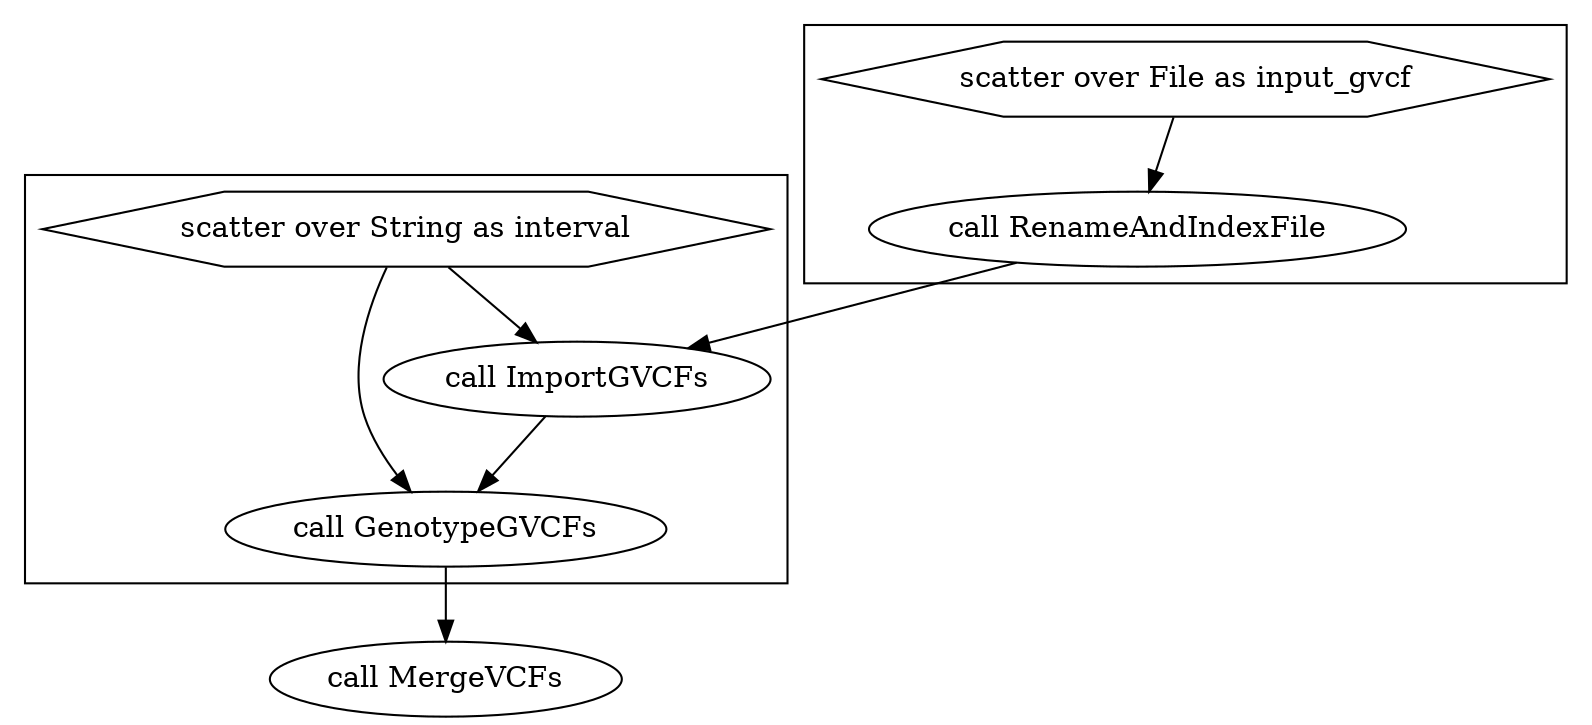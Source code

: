 digraph BasicJointGenotyping {
  #rankdir=LR;
  compound=true;

  # Links
  CALL_ImportGVCFs -> CALL_GenotypeGVCFs
  CALL_GenotypeGVCFs -> CALL_MergeVCFs
  SCATTER_0_VARIABLE_interval -> CALL_GenotypeGVCFs
  CALL_RenameAndIndexFile -> CALL_ImportGVCFs
  SCATTER_1_VARIABLE_input_gvcf -> CALL_RenameAndIndexFile
  SCATTER_0_VARIABLE_interval -> CALL_ImportGVCFs

  # Nodes
  CALL_MergeVCFs [label="call MergeVCFs"]
  subgraph cluster_0 {
    style="filled,solid";
    fillcolor=white;
    CALL_ImportGVCFs [label="call ImportGVCFs"]
    CALL_GenotypeGVCFs [label="call GenotypeGVCFs"]
    SCATTER_0_VARIABLE_interval [shape="hexagon" label="scatter over String as interval"]
  }
  subgraph cluster_1 {
    style="filled,solid";
    fillcolor=white;
    CALL_RenameAndIndexFile [label="call RenameAndIndexFile"]
    SCATTER_1_VARIABLE_input_gvcf [shape="hexagon" label="scatter over File as input_gvcf"]
  }
}
